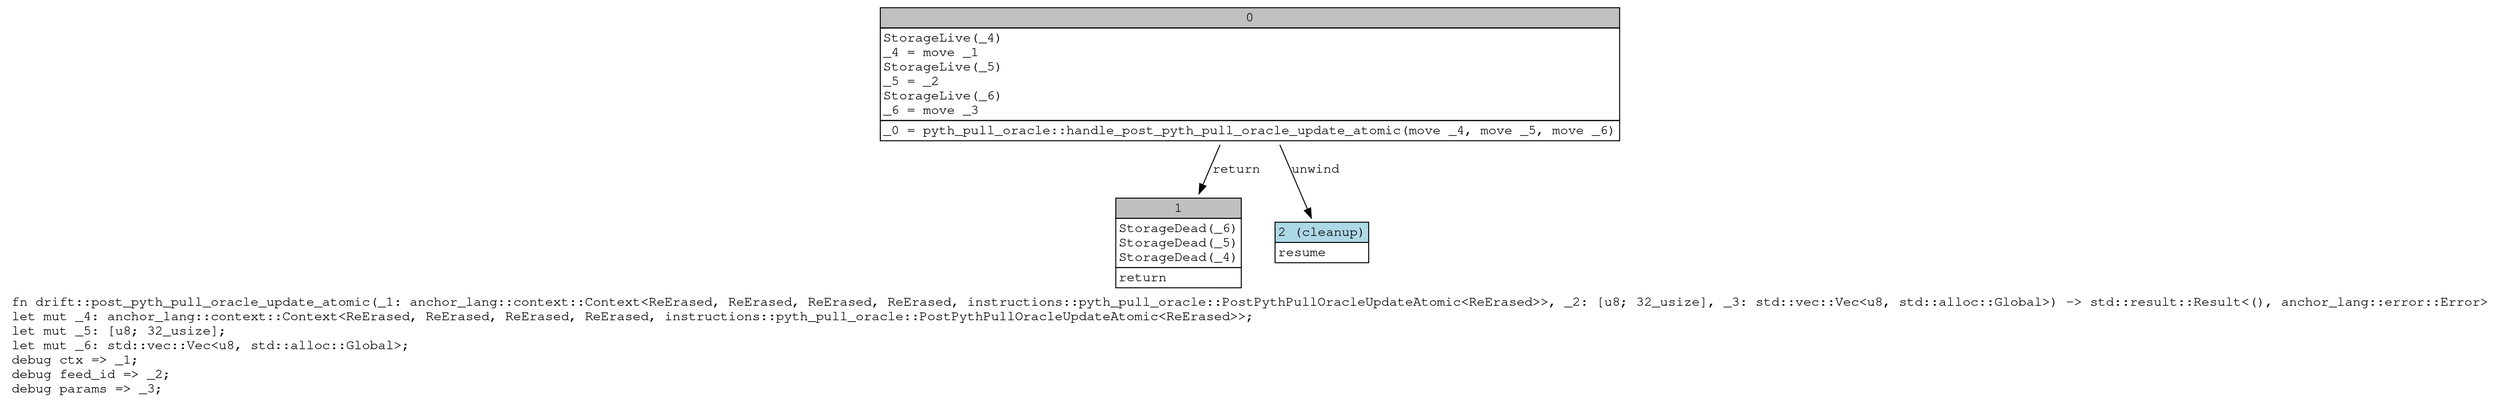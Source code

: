 digraph Mir_0_20003 {
    graph [fontname="Courier, monospace"];
    node [fontname="Courier, monospace"];
    edge [fontname="Courier, monospace"];
    label=<fn drift::post_pyth_pull_oracle_update_atomic(_1: anchor_lang::context::Context&lt;ReErased, ReErased, ReErased, ReErased, instructions::pyth_pull_oracle::PostPythPullOracleUpdateAtomic&lt;ReErased&gt;&gt;, _2: [u8; 32_usize], _3: std::vec::Vec&lt;u8, std::alloc::Global&gt;) -&gt; std::result::Result&lt;(), anchor_lang::error::Error&gt;<br align="left"/>let mut _4: anchor_lang::context::Context&lt;ReErased, ReErased, ReErased, ReErased, instructions::pyth_pull_oracle::PostPythPullOracleUpdateAtomic&lt;ReErased&gt;&gt;;<br align="left"/>let mut _5: [u8; 32_usize];<br align="left"/>let mut _6: std::vec::Vec&lt;u8, std::alloc::Global&gt;;<br align="left"/>debug ctx =&gt; _1;<br align="left"/>debug feed_id =&gt; _2;<br align="left"/>debug params =&gt; _3;<br align="left"/>>;
    bb0__0_20003 [shape="none", label=<<table border="0" cellborder="1" cellspacing="0"><tr><td bgcolor="gray" align="center" colspan="1">0</td></tr><tr><td align="left" balign="left">StorageLive(_4)<br/>_4 = move _1<br/>StorageLive(_5)<br/>_5 = _2<br/>StorageLive(_6)<br/>_6 = move _3<br/></td></tr><tr><td align="left">_0 = pyth_pull_oracle::handle_post_pyth_pull_oracle_update_atomic(move _4, move _5, move _6)</td></tr></table>>];
    bb1__0_20003 [shape="none", label=<<table border="0" cellborder="1" cellspacing="0"><tr><td bgcolor="gray" align="center" colspan="1">1</td></tr><tr><td align="left" balign="left">StorageDead(_6)<br/>StorageDead(_5)<br/>StorageDead(_4)<br/></td></tr><tr><td align="left">return</td></tr></table>>];
    bb2__0_20003 [shape="none", label=<<table border="0" cellborder="1" cellspacing="0"><tr><td bgcolor="lightblue" align="center" colspan="1">2 (cleanup)</td></tr><tr><td align="left">resume</td></tr></table>>];
    bb0__0_20003 -> bb1__0_20003 [label="return"];
    bb0__0_20003 -> bb2__0_20003 [label="unwind"];
}
